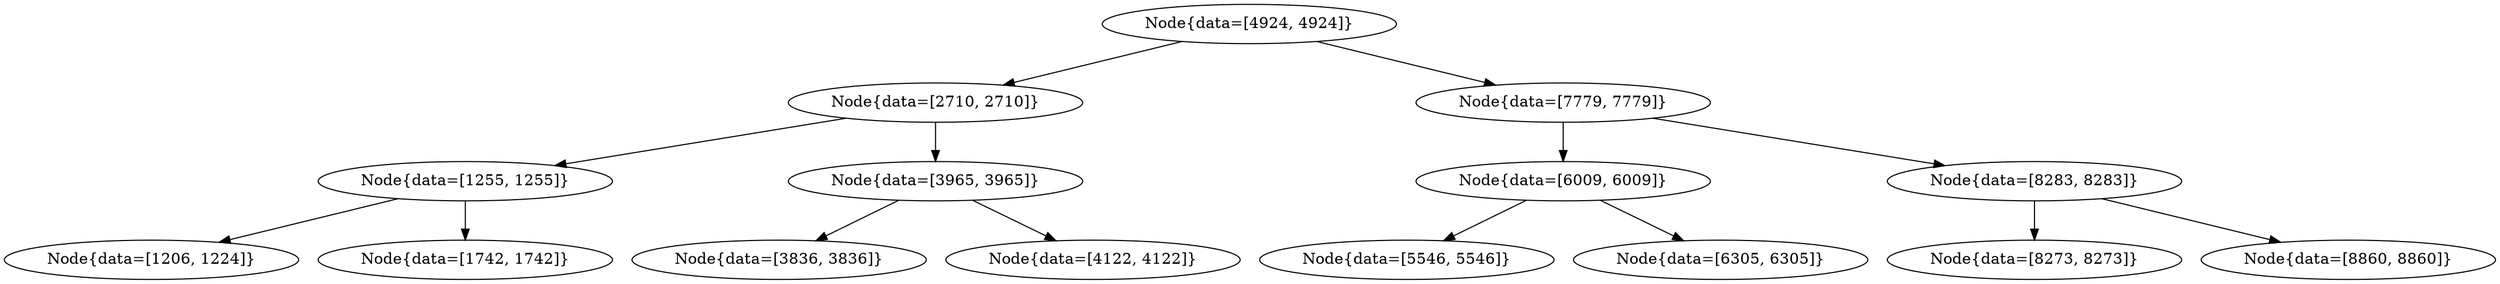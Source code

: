digraph G{
1644057171 [label="Node{data=[4924, 4924]}"]
1644057171 -> 2066378451
2066378451 [label="Node{data=[2710, 2710]}"]
2066378451 -> 681130615
681130615 [label="Node{data=[1255, 1255]}"]
681130615 -> 745223895
745223895 [label="Node{data=[1206, 1224]}"]
681130615 -> 1058309571
1058309571 [label="Node{data=[1742, 1742]}"]
2066378451 -> 400570372
400570372 [label="Node{data=[3965, 3965]}"]
400570372 -> 1984688653
1984688653 [label="Node{data=[3836, 3836]}"]
400570372 -> 56868765
56868765 [label="Node{data=[4122, 4122]}"]
1644057171 -> 406984879
406984879 [label="Node{data=[7779, 7779]}"]
406984879 -> 242492347
242492347 [label="Node{data=[6009, 6009]}"]
242492347 -> 654730210
654730210 [label="Node{data=[5546, 5546]}"]
242492347 -> 965197768
965197768 [label="Node{data=[6305, 6305]}"]
406984879 -> 822628151
822628151 [label="Node{data=[8283, 8283]}"]
822628151 -> 516868950
516868950 [label="Node{data=[8273, 8273]}"]
822628151 -> 172204574
172204574 [label="Node{data=[8860, 8860]}"]
}